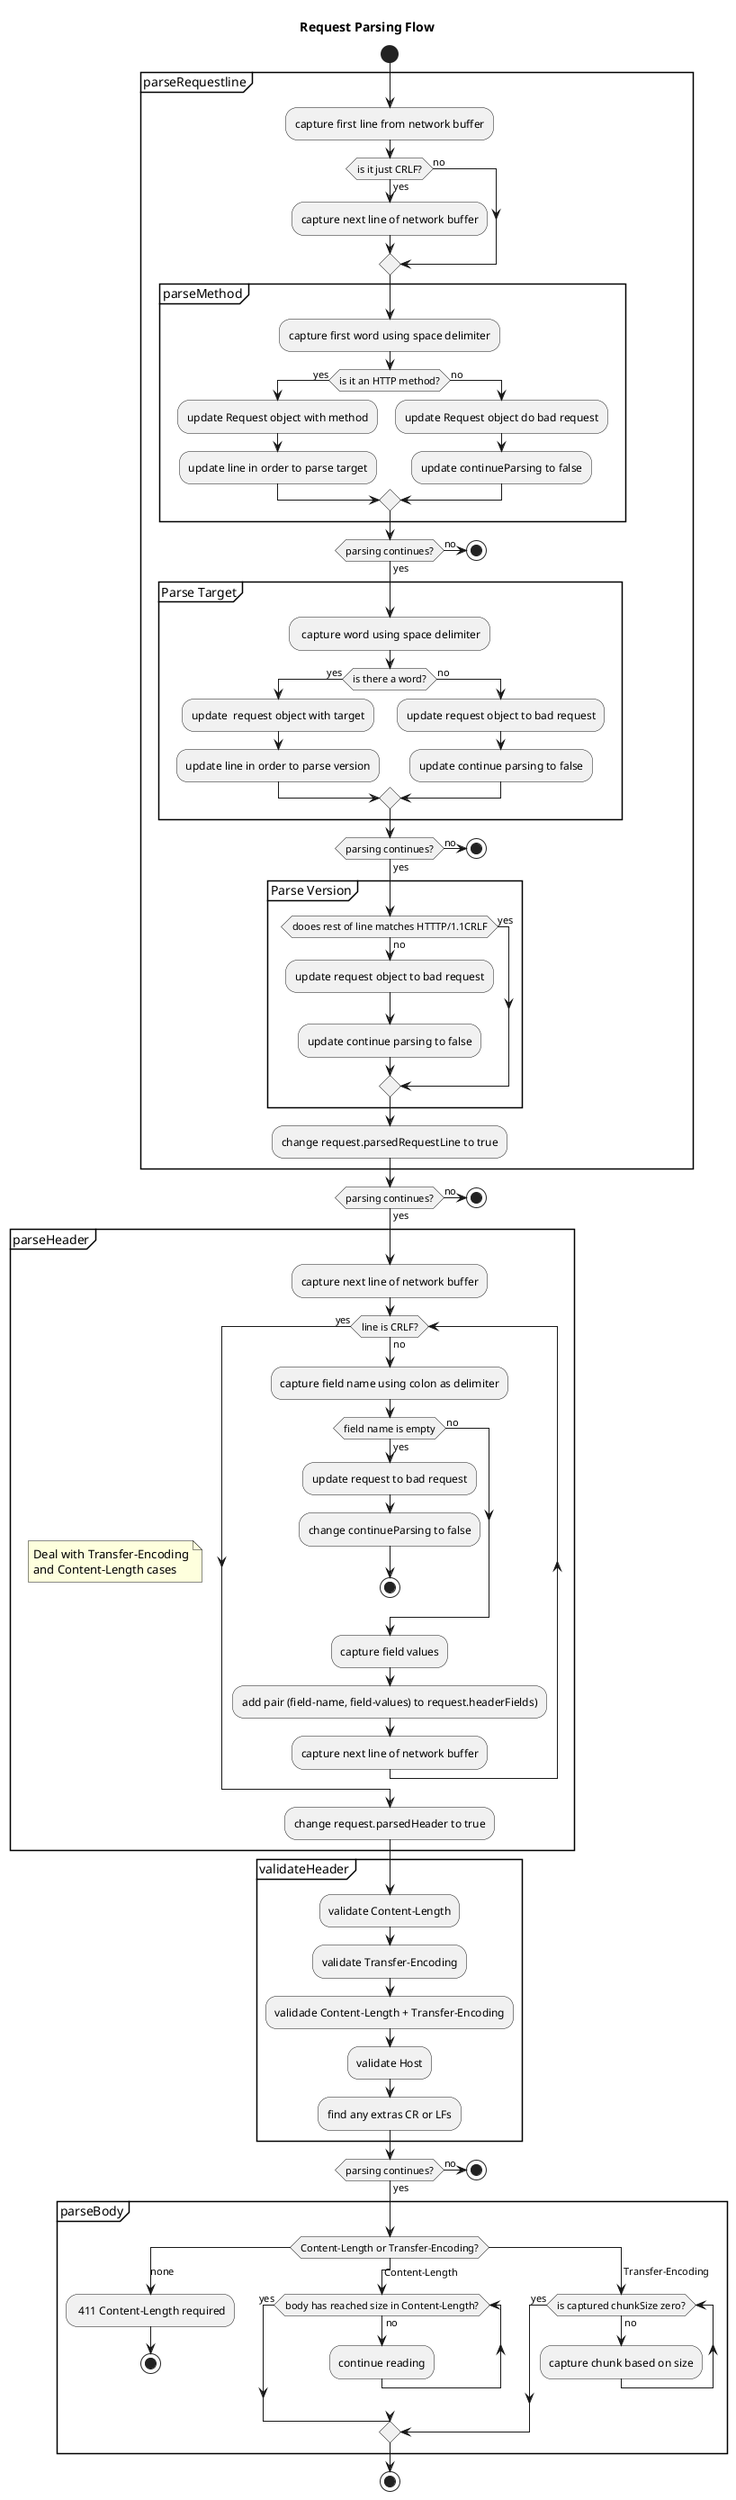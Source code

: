 @startuml

title Request Parsing Flow

start
	group parseRequestline
		:capture first line from network buffer;
		if (is it just CRLF?) then (yes)
			:capture next line of network buffer;
		else (no)
		endif
		group parseMethod
			:capture first word using space delimiter;
			if (is it an HTTP method?) then (yes)
				:update Request object with method;
				:update line in order to parse target;
			else (no)
				:update Request object do bad request;
				:update continueParsing to false;
			endif
		end group
		if (parsing continues?) then (no)
			stop;
		else (yes)
			group Parse Target
				: capture word using space delimiter;
			if (is there a word?) then (yes)
				:update  request object with target;
				:update line in order to parse version;
			else (no)
				:update request object to bad request;
				:update continue parsing to false;
			endif
			end group
		if (parsing continues?) then (no)
			stop;
		else (yes)
			group Parse Version
				if (dooes rest of line matches HTTTP/1.1CRLF) then (no)
				:update request object to bad request;
				:update continue parsing to false;
			else (yes)
			endif
			end group
			:change request.parsedRequestLine to true;
		endif
		endif
	end group
		if (parsing continues?) then (no)
			stop;
		else (yes)
	group parseHeader
		note 
			Deal with Transfer-Encoding
			and Content-Length cases
		end note
		:capture next line of network buffer;
		while (line is CRLF?) is (no)
			:capture field name using colon as delimiter;
			if (field name is empty) then (yes)
				:update request to bad request;
				:change continueParsing to false;
				stop
			else (no)
			endif
			:capture field values;
			:add pair (field-name, field-values) to request.headerFields);
			:capture next line of network buffer;
		endwhile (yes)
		:change request.parsedHeader to true;
	end group
	group validateHeader
		:validate Content-Length;
		:validate Transfer-Encoding;
		:validade Content-Length + Transfer-Encoding;
		:validate Host;
		:find any extras CR or LFs;
	end group
		if (parsing continues?) then (no)
			stop
		else (yes)
		endif
	group parseBody
		switch (Content-Length or Transfer-Encoding?)
			case (none)
			: 411 Content-Length required;
			stop;
			case ( Content-Length )
			while (body has reached size in Content-Length?) is (no)
				:continue reading;
			endwhile (yes)
			case ( Transfer-Encoding )
			while (is captured chunkSize zero?) is (no)
				:capture chunk based on size;
			endwhile (yes)
		endswitch
	end group
stop


@enduml
